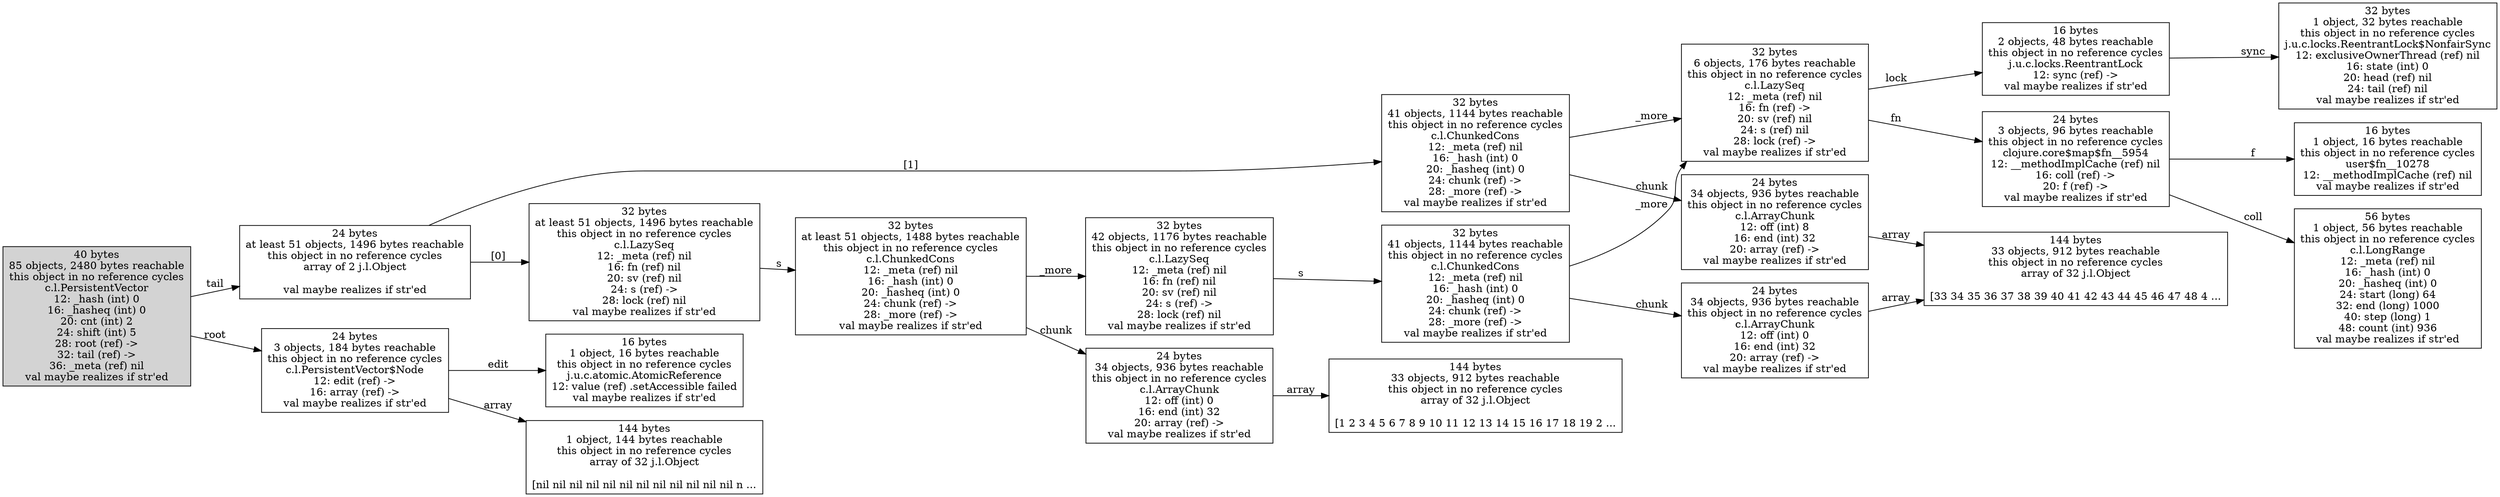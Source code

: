 digraph {
graph [layout="dot",rankdir="LR"];
"19212555456" ["reachable-only-from"=18661196160,"scc-num-nodes"=1,label="24 bytes
34 objects, 936 bytes reachable
this object in no reference cycles
c.l.ArrayChunk
12: off (int) 0
16: end (int) 32
20: array (ref) ->
val maybe realizes if str'ed",shape="box"];
"18626146112" ["reachable-only-from"=18661196160,"scc-num-nodes"=1,label="144 bytes
33 objects, 912 bytes reachable
this object in no reference cycles
array of 32 j.l.Object

[1 2 3 4 5 6 7 8 9 10 11 12 13 14 15 16 17 18 19 2 ...",shape="box"];
"19212556096" ["reachable-only-from"=18661196160,"scc-num-nodes"=1,label="32 bytes
6 objects, 176 bytes reachable
this object in no reference cycles
c.l.LazySeq
12: _meta (ref) nil
16: fn (ref) ->
20: sv (ref) nil
24: s (ref) nil
28: lock (ref) ->
val maybe realizes if str'ed",shape="box"];
"19212556352" ["reachable-only-from"=18661196160,"scc-num-nodes"=1,label="24 bytes
3 objects, 96 bytes reachable
this object in no reference cycles
clojure.core$map$fn__5954
12: __methodImplCache (ref) nil
16: coll (ref) ->
20: f (ref) ->
val maybe realizes if str'ed",shape="box"];
"19212222528" ["reachable-only-from"=18661196160,"scc-num-nodes"=1,label="144 bytes
33 objects, 912 bytes reachable
this object in no reference cycles
array of 32 j.l.Object

[33 34 35 36 37 38 39 40 41 42 43 44 45 46 47 48 4 ...",shape="box"];
"18626145664" ["reachable-only-from"=18661196160,"scc-num-nodes"=1,label="32 bytes
at least 51 objects, 1488 bytes reachable
this object in no reference cycles
c.l.ChunkedCons
12: _meta (ref) nil
16: _hash (int) 0
20: _hasheq (int) 0
24: chunk (ref) ->
28: _more (ref) ->
val maybe realizes if str'ed",shape="box"];
"19212556672" ["reachable-only-from"=18661196160,"scc-num-nodes"=1,label="32 bytes
1 object, 32 bytes reachable
this object in no reference cycles
j.u.c.locks.ReentrantLock$NonfairSync
12: exclusiveOwnerThread (ref) nil
16: state (int) 0
20: head (ref) nil
24: tail (ref) nil
val maybe realizes if str'ed",shape="box"];
"17758699968" ["reachable-only-from"=18661196160,"scc-num-nodes"=1,label="24 bytes
3 objects, 184 bytes reachable
this object in no reference cycles
c.l.PersistentVector$Node
12: edit (ref) ->
16: array (ref) ->
val maybe realizes if str'ed",shape="box"];
"18626148160" ["reachable-only-from"=18661196160,"scc-num-nodes"=1,label="16 bytes
1 object, 16 bytes reachable
this object in no reference cycles
user$fn__10278
12: __methodImplCache (ref) nil
val maybe realizes if str'ed",shape="box"];
"18661195968" ["reachable-only-from"=18661196160,"scc-num-nodes"=1,label="24 bytes
at least 51 objects, 1496 bytes reachable
this object in no reference cycles
array of 2 j.l.Object

val maybe realizes if str'ed",shape="box"];
"17758700160" ["reachable-only-from"=18661196160,"scc-num-nodes"=1,label="16 bytes
1 object, 16 bytes reachable
this object in no reference cycles
j.u.c.atomic.AtomicReference
12: value (ref) .setAccessible failed
val maybe realizes if str'ed",shape="box"];
"18661195136" ["reachable-only-from"=18661196160,"scc-num-nodes"=1,label="24 bytes
34 objects, 936 bytes reachable
this object in no reference cycles
c.l.ArrayChunk
12: off (int) 8
16: end (int) 32
20: array (ref) ->
val maybe realizes if str'ed",shape="box"];
"19212556544" ["reachable-only-from"=18661196160,"scc-num-nodes"=1,label="16 bytes
2 objects, 48 bytes reachable
this object in no reference cycles
j.u.c.locks.ReentrantLock
12: sync (ref) ->
val maybe realizes if str'ed",shape="box"];
"18626145408" ["reachable-only-from"=18661196160,"scc-num-nodes"=1,label="32 bytes
at least 51 objects, 1496 bytes reachable
this object in no reference cycles
c.l.LazySeq
12: _meta (ref) nil
16: fn (ref) nil
20: sv (ref) nil
24: s (ref) ->
28: lock (ref) nil
val maybe realizes if str'ed",shape="box"];
"18626145920" ["reachable-only-from"=18661196160,"scc-num-nodes"=1,label="24 bytes
34 objects, 936 bytes reachable
this object in no reference cycles
c.l.ArrayChunk
12: off (int) 0
16: end (int) 32
20: array (ref) ->
val maybe realizes if str'ed",shape="box"];
"18626147264" ["reachable-only-from"=18661196160,"scc-num-nodes"=1,label="32 bytes
42 objects, 1176 bytes reachable
this object in no reference cycles
c.l.LazySeq
12: _meta (ref) nil
16: fn (ref) nil
20: sv (ref) nil
24: s (ref) ->
28: lock (ref) nil
val maybe realizes if str'ed",shape="box"];
"17758700288" ["reachable-only-from"=18661196160,"scc-num-nodes"=1,label="144 bytes
1 object, 144 bytes reachable
this object in no reference cycles
array of 32 j.l.Object

[nil nil nil nil nil nil nil nil nil nil nil nil n ...",shape="box"];
"18661194880" ["reachable-only-from"=18661196160,"scc-num-nodes"=1,label="32 bytes
41 objects, 1144 bytes reachable
this object in no reference cycles
c.l.ChunkedCons
12: _meta (ref) nil
16: _hash (int) 0
20: _hasheq (int) 0
24: chunk (ref) ->
28: _more (ref) ->
val maybe realizes if str'ed",shape="box"];
"19212555648" ["reachable-only-from"=18661196160,"scc-num-nodes"=1,label="56 bytes
1 object, 56 bytes reachable
this object in no reference cycles
c.l.LongRange
12: _meta (ref) nil
16: _hash (int) 0
20: _hasheq (int) 0
24: start (long) 64
32: end (long) 1000
40: step (long) 1
48: count (int) 936
val maybe realizes if str'ed",shape="box"];
"18661196160" ["reachable-only-from"=18661196160,"scc-num-nodes"=1,style="filled","my-unique-total-size"=2480,"my-unique-num-reachable-nodes"=85,label="40 bytes
85 objects, 2480 bytes reachable
this object in no reference cycles
c.l.PersistentVector
12: _hash (int) 0
16: _hasheq (int) 0
20: cnt (int) 2
24: shift (int) 5
28: root (ref) ->
32: tail (ref) ->
36: _meta (ref) nil
val maybe realizes if str'ed",shape="box"];
"19212556928" ["reachable-only-from"=18661196160,"scc-num-nodes"=1,label="32 bytes
41 objects, 1144 bytes reachable
this object in no reference cycles
c.l.ChunkedCons
12: _meta (ref) nil
16: _hash (int) 0
20: _hasheq (int) 0
24: chunk (ref) ->
28: _more (ref) ->
val maybe realizes if str'ed",shape="box"];
"19212555456" -> "19212222528" ["field-name"="array",label="array"];
"19212556096" -> "19212556352" ["field-name"="fn",label="fn"];
"19212556096" -> "19212556544" ["field-name"="lock",label="lock"];
"19212556352" -> "19212555648" ["field-name"="coll",label="coll"];
"19212556352" -> "18626148160" ["field-name"="f",label="f"];
"18626145664" -> "18626145920" ["field-name"="chunk",label="chunk"];
"18626145664" -> "18626147264" ["field-name"="_more",label="_more"];
"17758699968" -> "17758700160" ["field-name"="edit",label="edit"];
"17758699968" -> "17758700288" ["field-name"="array",label="array"];
"18661195968" -> "18626145408" ["field-name"="[0]",label="[0]"];
"18661195968" -> "18661194880" ["field-name"="[1]",label="[1]"];
"18661195136" -> "19212222528" ["field-name"="array",label="array"];
"19212556544" -> "19212556672" ["field-name"="sync",label="sync"];
"18626145408" -> "18626145664" ["field-name"="s",label="s"];
"18626145920" -> "18626146112" ["field-name"="array",label="array"];
"18626147264" -> "19212556928" ["field-name"="s",label="s"];
"18661194880" -> "18661195136" ["field-name"="chunk",label="chunk"];
"18661194880" -> "19212556096" ["field-name"="_more",label="_more"];
"18661196160" -> "17758699968" ["field-name"="root",label="root"];
"18661196160" -> "18661195968" ["field-name"="tail",label="tail"];
"19212556928" -> "19212555456" ["field-name"="chunk",label="chunk"];
"19212556928" -> "19212556096" ["field-name"="_more",label="_more"];
} 